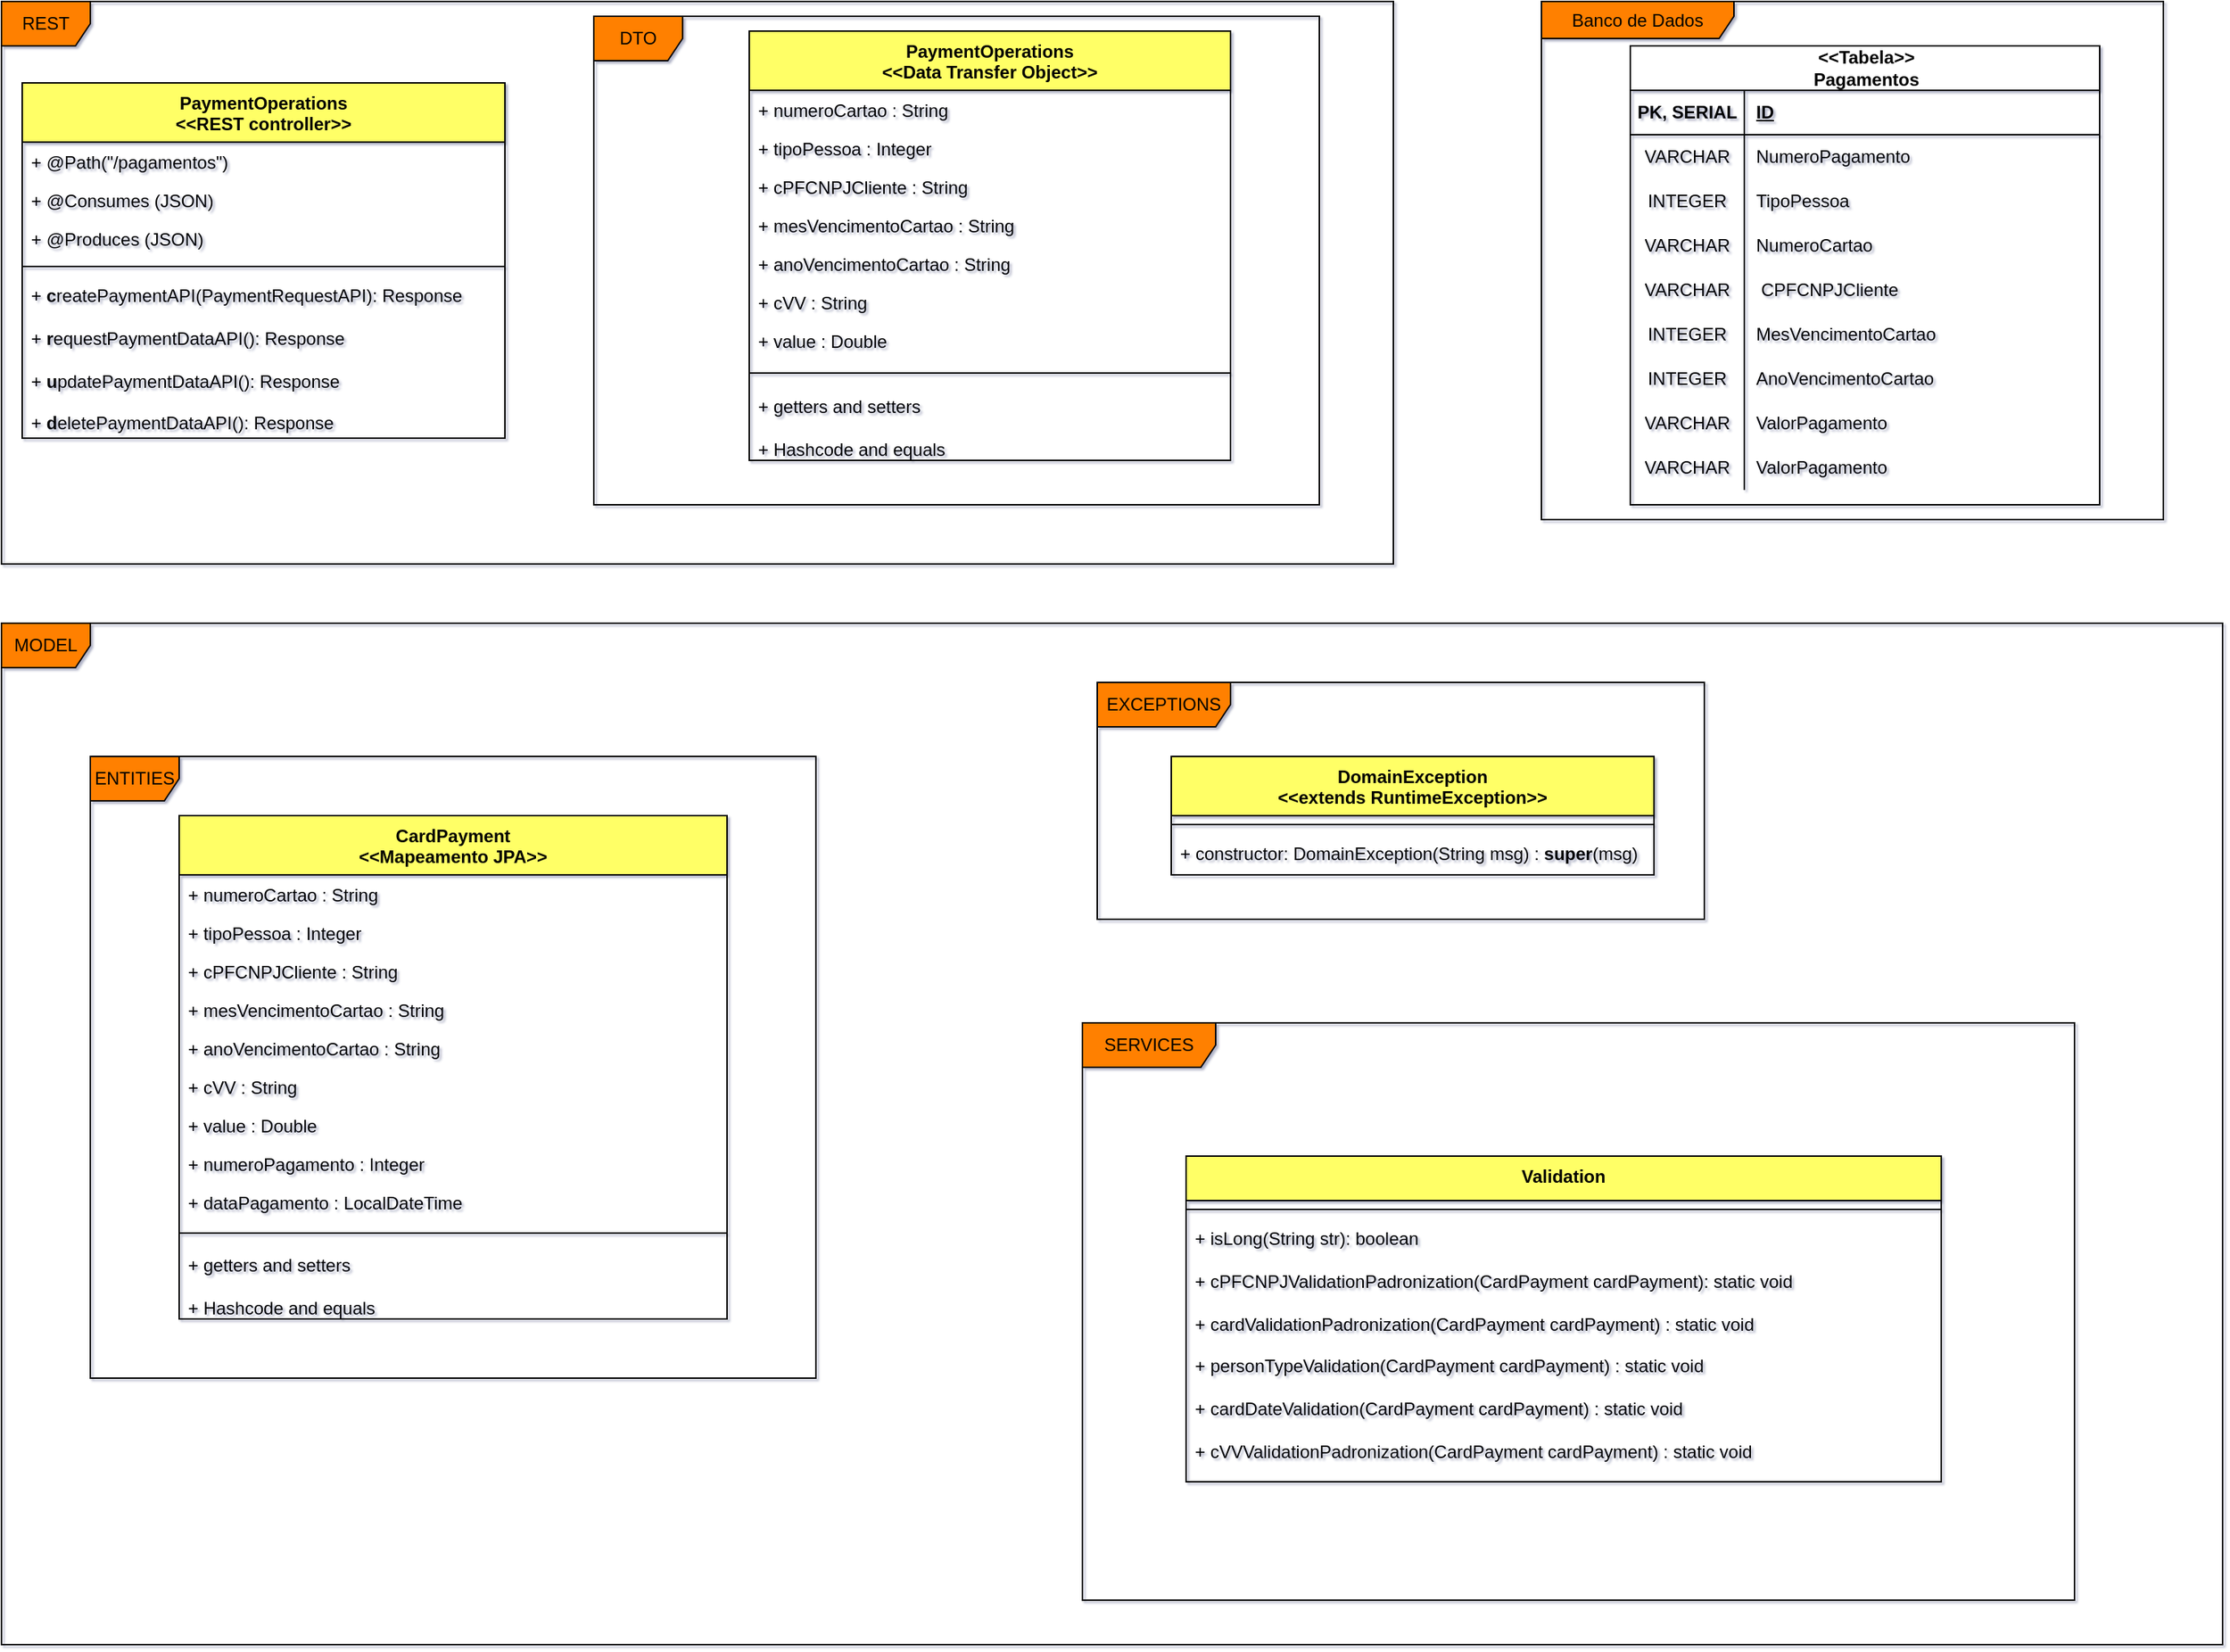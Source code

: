 <mxfile version="24.2.5" type="device">
  <diagram name="Página-1" id="puxYrFKJRycs-fQj-5CU">
    <mxGraphModel dx="1750" dy="1035" grid="1" gridSize="10" guides="1" tooltips="1" connect="1" arrows="1" fold="1" page="1" pageScale="1" pageWidth="827" pageHeight="1169" background="#ffffff" math="0" shadow="1">
      <root>
        <mxCell id="0" />
        <mxCell id="1" parent="0" />
        <mxCell id="TG2XeZD1FEWXfh4FvdKQ-1" value="PaymentOperations&lt;div&gt;&amp;lt;&amp;lt;REST controller&amp;gt;&amp;gt;&lt;br&gt;&lt;div&gt;&lt;br&gt;&lt;/div&gt;&lt;/div&gt;" style="swimlane;fontStyle=1;align=center;verticalAlign=top;childLayout=stackLayout;horizontal=1;startSize=40;horizontalStack=0;resizeParent=1;resizeParentMax=0;resizeLast=0;collapsible=1;marginBottom=0;whiteSpace=wrap;html=1;fillColor=#FFFF66;" vertex="1" parent="1">
          <mxGeometry x="414" y="255" width="326" height="240" as="geometry" />
        </mxCell>
        <mxCell id="TG2XeZD1FEWXfh4FvdKQ-2" value="+ @Path(&quot;/pagamentos&quot;)&lt;div&gt;&lt;br&gt;&lt;/div&gt;" style="text;strokeColor=none;fillColor=none;align=left;verticalAlign=top;spacingLeft=4;spacingRight=4;overflow=hidden;rotatable=0;points=[[0,0.5],[1,0.5]];portConstraint=eastwest;whiteSpace=wrap;html=1;" vertex="1" parent="TG2XeZD1FEWXfh4FvdKQ-1">
          <mxGeometry y="40" width="326" height="26" as="geometry" />
        </mxCell>
        <mxCell id="TG2XeZD1FEWXfh4FvdKQ-5" value="+ @Consumes (JSON)" style="text;strokeColor=none;fillColor=none;align=left;verticalAlign=top;spacingLeft=4;spacingRight=4;overflow=hidden;rotatable=0;points=[[0,0.5],[1,0.5]];portConstraint=eastwest;whiteSpace=wrap;html=1;" vertex="1" parent="TG2XeZD1FEWXfh4FvdKQ-1">
          <mxGeometry y="66" width="326" height="26" as="geometry" />
        </mxCell>
        <mxCell id="TG2XeZD1FEWXfh4FvdKQ-6" value="+ @Produces (JSON)" style="text;strokeColor=none;fillColor=none;align=left;verticalAlign=top;spacingLeft=4;spacingRight=4;overflow=hidden;rotatable=0;points=[[0,0.5],[1,0.5]];portConstraint=eastwest;whiteSpace=wrap;html=1;" vertex="1" parent="TG2XeZD1FEWXfh4FvdKQ-1">
          <mxGeometry y="92" width="326" height="26" as="geometry" />
        </mxCell>
        <mxCell id="TG2XeZD1FEWXfh4FvdKQ-3" value="" style="line;strokeWidth=1;fillColor=none;align=left;verticalAlign=middle;spacingTop=-1;spacingLeft=3;spacingRight=3;rotatable=0;labelPosition=right;points=[];portConstraint=eastwest;strokeColor=inherit;" vertex="1" parent="TG2XeZD1FEWXfh4FvdKQ-1">
          <mxGeometry y="118" width="326" height="12" as="geometry" />
        </mxCell>
        <mxCell id="TG2XeZD1FEWXfh4FvdKQ-4" value="+ &lt;b&gt;c&lt;/b&gt;reatePaymentAPI(PaymentRequestAPI): Response&lt;div&gt;&lt;br&gt;&lt;/div&gt;&lt;div&gt;+ &lt;b&gt;r&lt;/b&gt;equestPaymentDataAPI(): Response&lt;/div&gt;&lt;div&gt;&lt;br&gt;&lt;/div&gt;&lt;div&gt;+ &lt;b&gt;u&lt;/b&gt;pdatePaymentDataAPI(): Response&lt;/div&gt;&lt;div&gt;&lt;br&gt;&lt;/div&gt;&lt;div&gt;+ &lt;b&gt;d&lt;/b&gt;eletePaymentDataAPI(): Response&lt;/div&gt;" style="text;strokeColor=none;fillColor=none;align=left;verticalAlign=top;spacingLeft=4;spacingRight=4;overflow=hidden;rotatable=0;points=[[0,0.5],[1,0.5]];portConstraint=eastwest;whiteSpace=wrap;html=1;" vertex="1" parent="TG2XeZD1FEWXfh4FvdKQ-1">
          <mxGeometry y="130" width="326" height="110" as="geometry" />
        </mxCell>
        <mxCell id="TG2XeZD1FEWXfh4FvdKQ-9" value="DTO" style="shape=umlFrame;whiteSpace=wrap;html=1;pointerEvents=0;fillColor=#FF8000;" vertex="1" parent="1">
          <mxGeometry x="800" y="210" width="490" height="330" as="geometry" />
        </mxCell>
        <mxCell id="TG2XeZD1FEWXfh4FvdKQ-10" value="PaymentOperations&lt;div&gt;&amp;lt;&amp;lt;Data Transfer Object&amp;gt;&amp;gt;&lt;br&gt;&lt;div&gt;&lt;br&gt;&lt;/div&gt;&lt;/div&gt;" style="swimlane;fontStyle=1;align=center;verticalAlign=top;childLayout=stackLayout;horizontal=1;startSize=40;horizontalStack=0;resizeParent=1;resizeParentMax=0;resizeLast=0;collapsible=1;marginBottom=0;whiteSpace=wrap;html=1;fillColor=#FFFF66;" vertex="1" parent="1">
          <mxGeometry x="905" y="220" width="325" height="290" as="geometry" />
        </mxCell>
        <mxCell id="TG2XeZD1FEWXfh4FvdKQ-11" value="&lt;div&gt;+ numeroCartao : String&lt;/div&gt;" style="text;strokeColor=none;fillColor=none;align=left;verticalAlign=top;spacingLeft=4;spacingRight=4;overflow=hidden;rotatable=0;points=[[0,0.5],[1,0.5]];portConstraint=eastwest;whiteSpace=wrap;html=1;" vertex="1" parent="TG2XeZD1FEWXfh4FvdKQ-10">
          <mxGeometry y="40" width="325" height="26" as="geometry" />
        </mxCell>
        <mxCell id="TG2XeZD1FEWXfh4FvdKQ-12" value="+ tipoPessoa : Integer" style="text;strokeColor=none;fillColor=none;align=left;verticalAlign=top;spacingLeft=4;spacingRight=4;overflow=hidden;rotatable=0;points=[[0,0.5],[1,0.5]];portConstraint=eastwest;whiteSpace=wrap;html=1;" vertex="1" parent="TG2XeZD1FEWXfh4FvdKQ-10">
          <mxGeometry y="66" width="325" height="26" as="geometry" />
        </mxCell>
        <mxCell id="TG2XeZD1FEWXfh4FvdKQ-13" value="+ cPFCNPJCliente : String" style="text;strokeColor=none;fillColor=none;align=left;verticalAlign=top;spacingLeft=4;spacingRight=4;overflow=hidden;rotatable=0;points=[[0,0.5],[1,0.5]];portConstraint=eastwest;whiteSpace=wrap;html=1;" vertex="1" parent="TG2XeZD1FEWXfh4FvdKQ-10">
          <mxGeometry y="92" width="325" height="26" as="geometry" />
        </mxCell>
        <mxCell id="TG2XeZD1FEWXfh4FvdKQ-16" value="+ mesVencimentoCartao : String" style="text;strokeColor=none;fillColor=none;align=left;verticalAlign=top;spacingLeft=4;spacingRight=4;overflow=hidden;rotatable=0;points=[[0,0.5],[1,0.5]];portConstraint=eastwest;whiteSpace=wrap;html=1;" vertex="1" parent="TG2XeZD1FEWXfh4FvdKQ-10">
          <mxGeometry y="118" width="325" height="26" as="geometry" />
        </mxCell>
        <mxCell id="TG2XeZD1FEWXfh4FvdKQ-17" value="+ anoVencimentoCartao : String" style="text;strokeColor=none;fillColor=none;align=left;verticalAlign=top;spacingLeft=4;spacingRight=4;overflow=hidden;rotatable=0;points=[[0,0.5],[1,0.5]];portConstraint=eastwest;whiteSpace=wrap;html=1;" vertex="1" parent="TG2XeZD1FEWXfh4FvdKQ-10">
          <mxGeometry y="144" width="325" height="26" as="geometry" />
        </mxCell>
        <mxCell id="TG2XeZD1FEWXfh4FvdKQ-18" value="+ cVV : String" style="text;strokeColor=none;fillColor=none;align=left;verticalAlign=top;spacingLeft=4;spacingRight=4;overflow=hidden;rotatable=0;points=[[0,0.5],[1,0.5]];portConstraint=eastwest;whiteSpace=wrap;html=1;" vertex="1" parent="TG2XeZD1FEWXfh4FvdKQ-10">
          <mxGeometry y="170" width="325" height="26" as="geometry" />
        </mxCell>
        <mxCell id="TG2XeZD1FEWXfh4FvdKQ-19" value="+ value : Double" style="text;strokeColor=none;fillColor=none;align=left;verticalAlign=top;spacingLeft=4;spacingRight=4;overflow=hidden;rotatable=0;points=[[0,0.5],[1,0.5]];portConstraint=eastwest;whiteSpace=wrap;html=1;" vertex="1" parent="TG2XeZD1FEWXfh4FvdKQ-10">
          <mxGeometry y="196" width="325" height="26" as="geometry" />
        </mxCell>
        <mxCell id="TG2XeZD1FEWXfh4FvdKQ-14" value="" style="line;strokeWidth=1;fillColor=none;align=left;verticalAlign=middle;spacingTop=-1;spacingLeft=3;spacingRight=3;rotatable=0;labelPosition=right;points=[];portConstraint=eastwest;strokeColor=inherit;" vertex="1" parent="TG2XeZD1FEWXfh4FvdKQ-10">
          <mxGeometry y="222" width="325" height="18" as="geometry" />
        </mxCell>
        <mxCell id="TG2XeZD1FEWXfh4FvdKQ-15" value="+ getters and setters&lt;div&gt;&lt;br&gt;&lt;/div&gt;&lt;div&gt;+ Hashcode and equals&lt;/div&gt;" style="text;strokeColor=none;fillColor=none;align=left;verticalAlign=top;spacingLeft=4;spacingRight=4;overflow=hidden;rotatable=0;points=[[0,0.5],[1,0.5]];portConstraint=eastwest;whiteSpace=wrap;html=1;" vertex="1" parent="TG2XeZD1FEWXfh4FvdKQ-10">
          <mxGeometry y="240" width="325" height="50" as="geometry" />
        </mxCell>
        <mxCell id="TG2XeZD1FEWXfh4FvdKQ-8" value="REST" style="shape=umlFrame;whiteSpace=wrap;html=1;pointerEvents=0;fillColor=#FF8000;" vertex="1" parent="1">
          <mxGeometry x="400" y="200" width="940" height="380" as="geometry" />
        </mxCell>
        <mxCell id="TG2XeZD1FEWXfh4FvdKQ-21" value="MODEL" style="shape=umlFrame;whiteSpace=wrap;html=1;pointerEvents=0;fillColor=#FF8000;" vertex="1" parent="1">
          <mxGeometry x="400" y="620" width="1500" height="690" as="geometry" />
        </mxCell>
        <mxCell id="TG2XeZD1FEWXfh4FvdKQ-22" value="CardPayment&lt;div&gt;&amp;lt;&amp;lt;Mapeamento JPA&amp;gt;&amp;gt;&lt;/div&gt;" style="swimlane;fontStyle=1;align=center;verticalAlign=top;childLayout=stackLayout;horizontal=1;startSize=40;horizontalStack=0;resizeParent=1;resizeParentMax=0;resizeLast=0;collapsible=1;marginBottom=0;whiteSpace=wrap;html=1;fillColor=#FFFF66;" vertex="1" parent="1">
          <mxGeometry x="520" y="750" width="370" height="340" as="geometry" />
        </mxCell>
        <mxCell id="TG2XeZD1FEWXfh4FvdKQ-23" value="&lt;div&gt;+ numeroCartao : String&lt;/div&gt;" style="text;strokeColor=none;fillColor=none;align=left;verticalAlign=top;spacingLeft=4;spacingRight=4;overflow=hidden;rotatable=0;points=[[0,0.5],[1,0.5]];portConstraint=eastwest;whiteSpace=wrap;html=1;" vertex="1" parent="TG2XeZD1FEWXfh4FvdKQ-22">
          <mxGeometry y="40" width="370" height="26" as="geometry" />
        </mxCell>
        <mxCell id="TG2XeZD1FEWXfh4FvdKQ-24" value="+ tipoPessoa : Integer" style="text;strokeColor=none;fillColor=none;align=left;verticalAlign=top;spacingLeft=4;spacingRight=4;overflow=hidden;rotatable=0;points=[[0,0.5],[1,0.5]];portConstraint=eastwest;whiteSpace=wrap;html=1;" vertex="1" parent="TG2XeZD1FEWXfh4FvdKQ-22">
          <mxGeometry y="66" width="370" height="26" as="geometry" />
        </mxCell>
        <mxCell id="TG2XeZD1FEWXfh4FvdKQ-25" value="+ cPFCNPJCliente : String" style="text;strokeColor=none;fillColor=none;align=left;verticalAlign=top;spacingLeft=4;spacingRight=4;overflow=hidden;rotatable=0;points=[[0,0.5],[1,0.5]];portConstraint=eastwest;whiteSpace=wrap;html=1;" vertex="1" parent="TG2XeZD1FEWXfh4FvdKQ-22">
          <mxGeometry y="92" width="370" height="26" as="geometry" />
        </mxCell>
        <mxCell id="TG2XeZD1FEWXfh4FvdKQ-26" value="+ mesVencimentoCartao : String" style="text;strokeColor=none;fillColor=none;align=left;verticalAlign=top;spacingLeft=4;spacingRight=4;overflow=hidden;rotatable=0;points=[[0,0.5],[1,0.5]];portConstraint=eastwest;whiteSpace=wrap;html=1;" vertex="1" parent="TG2XeZD1FEWXfh4FvdKQ-22">
          <mxGeometry y="118" width="370" height="26" as="geometry" />
        </mxCell>
        <mxCell id="TG2XeZD1FEWXfh4FvdKQ-27" value="+ anoVencimentoCartao : String" style="text;strokeColor=none;fillColor=none;align=left;verticalAlign=top;spacingLeft=4;spacingRight=4;overflow=hidden;rotatable=0;points=[[0,0.5],[1,0.5]];portConstraint=eastwest;whiteSpace=wrap;html=1;" vertex="1" parent="TG2XeZD1FEWXfh4FvdKQ-22">
          <mxGeometry y="144" width="370" height="26" as="geometry" />
        </mxCell>
        <mxCell id="TG2XeZD1FEWXfh4FvdKQ-28" value="+ cVV : String" style="text;strokeColor=none;fillColor=none;align=left;verticalAlign=top;spacingLeft=4;spacingRight=4;overflow=hidden;rotatable=0;points=[[0,0.5],[1,0.5]];portConstraint=eastwest;whiteSpace=wrap;html=1;" vertex="1" parent="TG2XeZD1FEWXfh4FvdKQ-22">
          <mxGeometry y="170" width="370" height="26" as="geometry" />
        </mxCell>
        <mxCell id="TG2XeZD1FEWXfh4FvdKQ-29" value="+ value : Double" style="text;strokeColor=none;fillColor=none;align=left;verticalAlign=top;spacingLeft=4;spacingRight=4;overflow=hidden;rotatable=0;points=[[0,0.5],[1,0.5]];portConstraint=eastwest;whiteSpace=wrap;html=1;" vertex="1" parent="TG2XeZD1FEWXfh4FvdKQ-22">
          <mxGeometry y="196" width="370" height="26" as="geometry" />
        </mxCell>
        <mxCell id="TG2XeZD1FEWXfh4FvdKQ-35" value="+ numeroPagamento : Integer" style="text;strokeColor=none;fillColor=none;align=left;verticalAlign=top;spacingLeft=4;spacingRight=4;overflow=hidden;rotatable=0;points=[[0,0.5],[1,0.5]];portConstraint=eastwest;whiteSpace=wrap;html=1;" vertex="1" parent="TG2XeZD1FEWXfh4FvdKQ-22">
          <mxGeometry y="222" width="370" height="26" as="geometry" />
        </mxCell>
        <mxCell id="TG2XeZD1FEWXfh4FvdKQ-36" value="+ dataPagamento : LocalDateTime" style="text;strokeColor=none;fillColor=none;align=left;verticalAlign=top;spacingLeft=4;spacingRight=4;overflow=hidden;rotatable=0;points=[[0,0.5],[1,0.5]];portConstraint=eastwest;whiteSpace=wrap;html=1;" vertex="1" parent="TG2XeZD1FEWXfh4FvdKQ-22">
          <mxGeometry y="248" width="370" height="26" as="geometry" />
        </mxCell>
        <mxCell id="TG2XeZD1FEWXfh4FvdKQ-30" value="" style="line;strokeWidth=1;fillColor=none;align=left;verticalAlign=middle;spacingTop=-1;spacingLeft=3;spacingRight=3;rotatable=0;labelPosition=right;points=[];portConstraint=eastwest;strokeColor=inherit;" vertex="1" parent="TG2XeZD1FEWXfh4FvdKQ-22">
          <mxGeometry y="274" width="370" height="16" as="geometry" />
        </mxCell>
        <mxCell id="TG2XeZD1FEWXfh4FvdKQ-31" value="+ getters and setters&lt;div&gt;&lt;br&gt;&lt;/div&gt;&lt;div&gt;+ Hashcode and equals&lt;/div&gt;" style="text;strokeColor=none;fillColor=none;align=left;verticalAlign=top;spacingLeft=4;spacingRight=4;overflow=hidden;rotatable=0;points=[[0,0.5],[1,0.5]];portConstraint=eastwest;whiteSpace=wrap;html=1;" vertex="1" parent="TG2XeZD1FEWXfh4FvdKQ-22">
          <mxGeometry y="290" width="370" height="50" as="geometry" />
        </mxCell>
        <mxCell id="TG2XeZD1FEWXfh4FvdKQ-37" value="ENTITIES" style="shape=umlFrame;whiteSpace=wrap;html=1;pointerEvents=0;fillColor=#FF8000;" vertex="1" parent="1">
          <mxGeometry x="460" y="710" width="490" height="420" as="geometry" />
        </mxCell>
        <mxCell id="TG2XeZD1FEWXfh4FvdKQ-39" value="EXCEPTIONS" style="shape=umlFrame;whiteSpace=wrap;html=1;pointerEvents=0;width=90;height=30;fillColor=#FF8000;" vertex="1" parent="1">
          <mxGeometry x="1140" y="660" width="410" height="160" as="geometry" />
        </mxCell>
        <mxCell id="TG2XeZD1FEWXfh4FvdKQ-40" value="&lt;div&gt;&lt;div&gt;DomainException&lt;/div&gt;&lt;/div&gt;&lt;div&gt;&amp;lt;&amp;lt;extends RuntimeException&amp;gt;&amp;gt;&lt;/div&gt;" style="swimlane;fontStyle=1;align=center;verticalAlign=top;childLayout=stackLayout;horizontal=1;startSize=40;horizontalStack=0;resizeParent=1;resizeParentMax=0;resizeLast=0;collapsible=1;marginBottom=0;whiteSpace=wrap;html=1;fillColor=#FFFF66;" vertex="1" parent="1">
          <mxGeometry x="1190" y="710" width="326" height="80" as="geometry" />
        </mxCell>
        <mxCell id="TG2XeZD1FEWXfh4FvdKQ-44" value="" style="line;strokeWidth=1;fillColor=none;align=left;verticalAlign=middle;spacingTop=-1;spacingLeft=3;spacingRight=3;rotatable=0;labelPosition=right;points=[];portConstraint=eastwest;strokeColor=inherit;" vertex="1" parent="TG2XeZD1FEWXfh4FvdKQ-40">
          <mxGeometry y="40" width="326" height="12" as="geometry" />
        </mxCell>
        <mxCell id="TG2XeZD1FEWXfh4FvdKQ-45" value="+ constructor: DomainException(String msg) : &lt;b&gt;super&lt;/b&gt;(msg)" style="text;strokeColor=none;fillColor=none;align=left;verticalAlign=top;spacingLeft=4;spacingRight=4;overflow=hidden;rotatable=0;points=[[0,0.5],[1,0.5]];portConstraint=eastwest;whiteSpace=wrap;html=1;" vertex="1" parent="TG2XeZD1FEWXfh4FvdKQ-40">
          <mxGeometry y="52" width="326" height="28" as="geometry" />
        </mxCell>
        <mxCell id="TG2XeZD1FEWXfh4FvdKQ-46" value="SERVICES" style="shape=umlFrame;whiteSpace=wrap;html=1;pointerEvents=0;width=90;height=30;fillColor=#FF8000;" vertex="1" parent="1">
          <mxGeometry x="1130" y="890" width="670" height="390" as="geometry" />
        </mxCell>
        <mxCell id="TG2XeZD1FEWXfh4FvdKQ-47" value="Validation&lt;div&gt;&lt;br&gt;&lt;div&gt;&lt;div&gt;&lt;br&gt;&lt;/div&gt;&lt;/div&gt;&lt;/div&gt;" style="swimlane;fontStyle=1;align=center;verticalAlign=top;childLayout=stackLayout;horizontal=1;startSize=30;horizontalStack=0;resizeParent=1;resizeParentMax=0;resizeLast=0;collapsible=1;marginBottom=0;whiteSpace=wrap;html=1;fillColor=#FFFF66;" vertex="1" parent="1">
          <mxGeometry x="1200" y="980" width="510" height="220" as="geometry" />
        </mxCell>
        <mxCell id="TG2XeZD1FEWXfh4FvdKQ-51" value="" style="line;strokeWidth=1;fillColor=none;align=left;verticalAlign=middle;spacingTop=-1;spacingLeft=3;spacingRight=3;rotatable=0;labelPosition=right;points=[];portConstraint=eastwest;strokeColor=inherit;" vertex="1" parent="TG2XeZD1FEWXfh4FvdKQ-47">
          <mxGeometry y="30" width="510" height="12" as="geometry" />
        </mxCell>
        <mxCell id="TG2XeZD1FEWXfh4FvdKQ-52" value="+ isLong(String str): boolean&lt;div&gt;&lt;br&gt;&lt;/div&gt;&lt;div&gt;+ cPFCNPJValidationPadronization(CardPayment cardPayment): static void&lt;/div&gt;&lt;div&gt;&lt;br&gt;&lt;/div&gt;&lt;div&gt;+ cardValidationPadronization(CardPayment cardPayment) : static void&lt;/div&gt;&lt;div&gt;&lt;br&gt;&lt;/div&gt;&lt;div&gt;+ personTypeValidation(CardPayment cardPayment) : static void&lt;br&gt;&lt;/div&gt;&lt;div&gt;&lt;br&gt;&lt;/div&gt;&lt;div&gt;+ cardDateValidation(CardPayment cardPayment) : static void&lt;br&gt;&lt;/div&gt;&lt;div&gt;&lt;br&gt;&lt;/div&gt;&lt;div&gt;+ cVVValidationPadronization(CardPayment cardPayment) : static void&lt;br&gt;&lt;/div&gt;" style="text;strokeColor=none;fillColor=none;align=left;verticalAlign=top;spacingLeft=4;spacingRight=4;overflow=hidden;rotatable=0;points=[[0,0.5],[1,0.5]];portConstraint=eastwest;whiteSpace=wrap;html=1;" vertex="1" parent="TG2XeZD1FEWXfh4FvdKQ-47">
          <mxGeometry y="42" width="510" height="178" as="geometry" />
        </mxCell>
        <mxCell id="TG2XeZD1FEWXfh4FvdKQ-53" value="&lt;div&gt;&amp;lt;&amp;lt;Tabela&amp;gt;&amp;gt;&lt;/div&gt;Pagamentos" style="shape=table;startSize=30;container=1;collapsible=1;childLayout=tableLayout;fixedRows=1;rowLines=0;fontStyle=1;align=center;resizeLast=1;html=1;" vertex="1" parent="1">
          <mxGeometry x="1500" y="230" width="317" height="310" as="geometry" />
        </mxCell>
        <mxCell id="TG2XeZD1FEWXfh4FvdKQ-54" value="" style="shape=tableRow;horizontal=0;startSize=0;swimlaneHead=0;swimlaneBody=0;fillColor=none;collapsible=0;dropTarget=0;points=[[0,0.5],[1,0.5]];portConstraint=eastwest;top=0;left=0;right=0;bottom=1;" vertex="1" parent="TG2XeZD1FEWXfh4FvdKQ-53">
          <mxGeometry y="30" width="317" height="30" as="geometry" />
        </mxCell>
        <mxCell id="TG2XeZD1FEWXfh4FvdKQ-55" value="PK, SERIAL" style="shape=partialRectangle;connectable=0;fillColor=none;top=0;left=0;bottom=0;right=0;fontStyle=1;overflow=hidden;whiteSpace=wrap;html=1;" vertex="1" parent="TG2XeZD1FEWXfh4FvdKQ-54">
          <mxGeometry width="77" height="30" as="geometry">
            <mxRectangle width="77" height="30" as="alternateBounds" />
          </mxGeometry>
        </mxCell>
        <mxCell id="TG2XeZD1FEWXfh4FvdKQ-56" value="ID" style="shape=partialRectangle;connectable=0;fillColor=none;top=0;left=0;bottom=0;right=0;align=left;spacingLeft=6;fontStyle=5;overflow=hidden;whiteSpace=wrap;html=1;" vertex="1" parent="TG2XeZD1FEWXfh4FvdKQ-54">
          <mxGeometry x="77" width="240" height="30" as="geometry">
            <mxRectangle width="240" height="30" as="alternateBounds" />
          </mxGeometry>
        </mxCell>
        <mxCell id="TG2XeZD1FEWXfh4FvdKQ-57" value="" style="shape=tableRow;horizontal=0;startSize=0;swimlaneHead=0;swimlaneBody=0;fillColor=none;collapsible=0;dropTarget=0;points=[[0,0.5],[1,0.5]];portConstraint=eastwest;top=0;left=0;right=0;bottom=0;" vertex="1" parent="TG2XeZD1FEWXfh4FvdKQ-53">
          <mxGeometry y="60" width="317" height="30" as="geometry" />
        </mxCell>
        <mxCell id="TG2XeZD1FEWXfh4FvdKQ-58" value="VARCHAR" style="shape=partialRectangle;connectable=0;fillColor=none;top=0;left=0;bottom=0;right=0;editable=1;overflow=hidden;whiteSpace=wrap;html=1;" vertex="1" parent="TG2XeZD1FEWXfh4FvdKQ-57">
          <mxGeometry width="77" height="30" as="geometry">
            <mxRectangle width="77" height="30" as="alternateBounds" />
          </mxGeometry>
        </mxCell>
        <mxCell id="TG2XeZD1FEWXfh4FvdKQ-59" value="NumeroPagamento" style="shape=partialRectangle;connectable=0;fillColor=none;top=0;left=0;bottom=0;right=0;align=left;spacingLeft=6;overflow=hidden;whiteSpace=wrap;html=1;" vertex="1" parent="TG2XeZD1FEWXfh4FvdKQ-57">
          <mxGeometry x="77" width="240" height="30" as="geometry">
            <mxRectangle width="240" height="30" as="alternateBounds" />
          </mxGeometry>
        </mxCell>
        <mxCell id="TG2XeZD1FEWXfh4FvdKQ-60" value="" style="shape=tableRow;horizontal=0;startSize=0;swimlaneHead=0;swimlaneBody=0;fillColor=none;collapsible=0;dropTarget=0;points=[[0,0.5],[1,0.5]];portConstraint=eastwest;top=0;left=0;right=0;bottom=0;" vertex="1" parent="TG2XeZD1FEWXfh4FvdKQ-53">
          <mxGeometry y="90" width="317" height="30" as="geometry" />
        </mxCell>
        <mxCell id="TG2XeZD1FEWXfh4FvdKQ-61" value="INTEGER" style="shape=partialRectangle;connectable=0;fillColor=none;top=0;left=0;bottom=0;right=0;editable=1;overflow=hidden;whiteSpace=wrap;html=1;" vertex="1" parent="TG2XeZD1FEWXfh4FvdKQ-60">
          <mxGeometry width="77" height="30" as="geometry">
            <mxRectangle width="77" height="30" as="alternateBounds" />
          </mxGeometry>
        </mxCell>
        <mxCell id="TG2XeZD1FEWXfh4FvdKQ-62" value="TipoPessoa" style="shape=partialRectangle;connectable=0;fillColor=none;top=0;left=0;bottom=0;right=0;align=left;spacingLeft=6;overflow=hidden;whiteSpace=wrap;html=1;" vertex="1" parent="TG2XeZD1FEWXfh4FvdKQ-60">
          <mxGeometry x="77" width="240" height="30" as="geometry">
            <mxRectangle width="240" height="30" as="alternateBounds" />
          </mxGeometry>
        </mxCell>
        <mxCell id="TG2XeZD1FEWXfh4FvdKQ-63" value="" style="shape=tableRow;horizontal=0;startSize=0;swimlaneHead=0;swimlaneBody=0;fillColor=none;collapsible=0;dropTarget=0;points=[[0,0.5],[1,0.5]];portConstraint=eastwest;top=0;left=0;right=0;bottom=0;" vertex="1" parent="TG2XeZD1FEWXfh4FvdKQ-53">
          <mxGeometry y="120" width="317" height="30" as="geometry" />
        </mxCell>
        <mxCell id="TG2XeZD1FEWXfh4FvdKQ-64" value="VARCHAR" style="shape=partialRectangle;connectable=0;fillColor=none;top=0;left=0;bottom=0;right=0;editable=1;overflow=hidden;whiteSpace=wrap;html=1;" vertex="1" parent="TG2XeZD1FEWXfh4FvdKQ-63">
          <mxGeometry width="77" height="30" as="geometry">
            <mxRectangle width="77" height="30" as="alternateBounds" />
          </mxGeometry>
        </mxCell>
        <mxCell id="TG2XeZD1FEWXfh4FvdKQ-65" value="NumeroCartao" style="shape=partialRectangle;connectable=0;fillColor=none;top=0;left=0;bottom=0;right=0;align=left;spacingLeft=6;overflow=hidden;whiteSpace=wrap;html=1;" vertex="1" parent="TG2XeZD1FEWXfh4FvdKQ-63">
          <mxGeometry x="77" width="240" height="30" as="geometry">
            <mxRectangle width="240" height="30" as="alternateBounds" />
          </mxGeometry>
        </mxCell>
        <mxCell id="TG2XeZD1FEWXfh4FvdKQ-81" value="" style="shape=tableRow;horizontal=0;startSize=0;swimlaneHead=0;swimlaneBody=0;fillColor=none;collapsible=0;dropTarget=0;points=[[0,0.5],[1,0.5]];portConstraint=eastwest;top=0;left=0;right=0;bottom=0;" vertex="1" parent="TG2XeZD1FEWXfh4FvdKQ-53">
          <mxGeometry y="150" width="317" height="30" as="geometry" />
        </mxCell>
        <mxCell id="TG2XeZD1FEWXfh4FvdKQ-82" value="VARCHAR" style="shape=partialRectangle;connectable=0;fillColor=none;top=0;left=0;bottom=0;right=0;editable=1;overflow=hidden;whiteSpace=wrap;html=1;" vertex="1" parent="TG2XeZD1FEWXfh4FvdKQ-81">
          <mxGeometry width="77" height="30" as="geometry">
            <mxRectangle width="77" height="30" as="alternateBounds" />
          </mxGeometry>
        </mxCell>
        <mxCell id="TG2XeZD1FEWXfh4FvdKQ-83" value="&amp;nbsp;CPFCNPJCliente" style="shape=partialRectangle;connectable=0;fillColor=none;top=0;left=0;bottom=0;right=0;align=left;spacingLeft=6;overflow=hidden;whiteSpace=wrap;html=1;" vertex="1" parent="TG2XeZD1FEWXfh4FvdKQ-81">
          <mxGeometry x="77" width="240" height="30" as="geometry">
            <mxRectangle width="240" height="30" as="alternateBounds" />
          </mxGeometry>
        </mxCell>
        <mxCell id="TG2XeZD1FEWXfh4FvdKQ-84" value="" style="shape=tableRow;horizontal=0;startSize=0;swimlaneHead=0;swimlaneBody=0;fillColor=none;collapsible=0;dropTarget=0;points=[[0,0.5],[1,0.5]];portConstraint=eastwest;top=0;left=0;right=0;bottom=0;" vertex="1" parent="TG2XeZD1FEWXfh4FvdKQ-53">
          <mxGeometry y="180" width="317" height="30" as="geometry" />
        </mxCell>
        <mxCell id="TG2XeZD1FEWXfh4FvdKQ-85" value="INTEGER" style="shape=partialRectangle;connectable=0;fillColor=none;top=0;left=0;bottom=0;right=0;editable=1;overflow=hidden;whiteSpace=wrap;html=1;" vertex="1" parent="TG2XeZD1FEWXfh4FvdKQ-84">
          <mxGeometry width="77" height="30" as="geometry">
            <mxRectangle width="77" height="30" as="alternateBounds" />
          </mxGeometry>
        </mxCell>
        <mxCell id="TG2XeZD1FEWXfh4FvdKQ-86" value="MesVencimentoCartao" style="shape=partialRectangle;connectable=0;fillColor=none;top=0;left=0;bottom=0;right=0;align=left;spacingLeft=6;overflow=hidden;whiteSpace=wrap;html=1;" vertex="1" parent="TG2XeZD1FEWXfh4FvdKQ-84">
          <mxGeometry x="77" width="240" height="30" as="geometry">
            <mxRectangle width="240" height="30" as="alternateBounds" />
          </mxGeometry>
        </mxCell>
        <mxCell id="TG2XeZD1FEWXfh4FvdKQ-87" value="" style="shape=tableRow;horizontal=0;startSize=0;swimlaneHead=0;swimlaneBody=0;fillColor=none;collapsible=0;dropTarget=0;points=[[0,0.5],[1,0.5]];portConstraint=eastwest;top=0;left=0;right=0;bottom=0;" vertex="1" parent="TG2XeZD1FEWXfh4FvdKQ-53">
          <mxGeometry y="210" width="317" height="30" as="geometry" />
        </mxCell>
        <mxCell id="TG2XeZD1FEWXfh4FvdKQ-88" value="INTEGER" style="shape=partialRectangle;connectable=0;fillColor=none;top=0;left=0;bottom=0;right=0;editable=1;overflow=hidden;whiteSpace=wrap;html=1;" vertex="1" parent="TG2XeZD1FEWXfh4FvdKQ-87">
          <mxGeometry width="77" height="30" as="geometry">
            <mxRectangle width="77" height="30" as="alternateBounds" />
          </mxGeometry>
        </mxCell>
        <mxCell id="TG2XeZD1FEWXfh4FvdKQ-89" value="AnoVencimentoCartao" style="shape=partialRectangle;connectable=0;fillColor=none;top=0;left=0;bottom=0;right=0;align=left;spacingLeft=6;overflow=hidden;whiteSpace=wrap;html=1;" vertex="1" parent="TG2XeZD1FEWXfh4FvdKQ-87">
          <mxGeometry x="77" width="240" height="30" as="geometry">
            <mxRectangle width="240" height="30" as="alternateBounds" />
          </mxGeometry>
        </mxCell>
        <mxCell id="TG2XeZD1FEWXfh4FvdKQ-90" value="" style="shape=tableRow;horizontal=0;startSize=0;swimlaneHead=0;swimlaneBody=0;fillColor=none;collapsible=0;dropTarget=0;points=[[0,0.5],[1,0.5]];portConstraint=eastwest;top=0;left=0;right=0;bottom=0;" vertex="1" parent="TG2XeZD1FEWXfh4FvdKQ-53">
          <mxGeometry y="240" width="317" height="30" as="geometry" />
        </mxCell>
        <mxCell id="TG2XeZD1FEWXfh4FvdKQ-91" value="VARCHAR" style="shape=partialRectangle;connectable=0;fillColor=none;top=0;left=0;bottom=0;right=0;editable=1;overflow=hidden;whiteSpace=wrap;html=1;" vertex="1" parent="TG2XeZD1FEWXfh4FvdKQ-90">
          <mxGeometry width="77" height="30" as="geometry">
            <mxRectangle width="77" height="30" as="alternateBounds" />
          </mxGeometry>
        </mxCell>
        <mxCell id="TG2XeZD1FEWXfh4FvdKQ-92" value="ValorPagamento" style="shape=partialRectangle;connectable=0;fillColor=none;top=0;left=0;bottom=0;right=0;align=left;spacingLeft=6;overflow=hidden;whiteSpace=wrap;html=1;" vertex="1" parent="TG2XeZD1FEWXfh4FvdKQ-90">
          <mxGeometry x="77" width="240" height="30" as="geometry">
            <mxRectangle width="240" height="30" as="alternateBounds" />
          </mxGeometry>
        </mxCell>
        <mxCell id="TG2XeZD1FEWXfh4FvdKQ-118" value="" style="shape=tableRow;horizontal=0;startSize=0;swimlaneHead=0;swimlaneBody=0;fillColor=none;collapsible=0;dropTarget=0;points=[[0,0.5],[1,0.5]];portConstraint=eastwest;top=0;left=0;right=0;bottom=0;" vertex="1" parent="TG2XeZD1FEWXfh4FvdKQ-53">
          <mxGeometry y="270" width="317" height="30" as="geometry" />
        </mxCell>
        <mxCell id="TG2XeZD1FEWXfh4FvdKQ-119" value="VARCHAR" style="shape=partialRectangle;connectable=0;fillColor=none;top=0;left=0;bottom=0;right=0;editable=1;overflow=hidden;whiteSpace=wrap;html=1;" vertex="1" parent="TG2XeZD1FEWXfh4FvdKQ-118">
          <mxGeometry width="77" height="30" as="geometry">
            <mxRectangle width="77" height="30" as="alternateBounds" />
          </mxGeometry>
        </mxCell>
        <mxCell id="TG2XeZD1FEWXfh4FvdKQ-120" value="ValorPagamento" style="shape=partialRectangle;connectable=0;fillColor=none;top=0;left=0;bottom=0;right=0;align=left;spacingLeft=6;overflow=hidden;whiteSpace=wrap;html=1;" vertex="1" parent="TG2XeZD1FEWXfh4FvdKQ-118">
          <mxGeometry x="77" width="240" height="30" as="geometry">
            <mxRectangle width="240" height="30" as="alternateBounds" />
          </mxGeometry>
        </mxCell>
        <mxCell id="TG2XeZD1FEWXfh4FvdKQ-67" value="Banco de Dados" style="shape=umlFrame;whiteSpace=wrap;html=1;pointerEvents=0;width=130;height=25;fillColor=#FF8000;" vertex="1" parent="1">
          <mxGeometry x="1440" y="200" width="420" height="350" as="geometry" />
        </mxCell>
      </root>
    </mxGraphModel>
  </diagram>
</mxfile>
